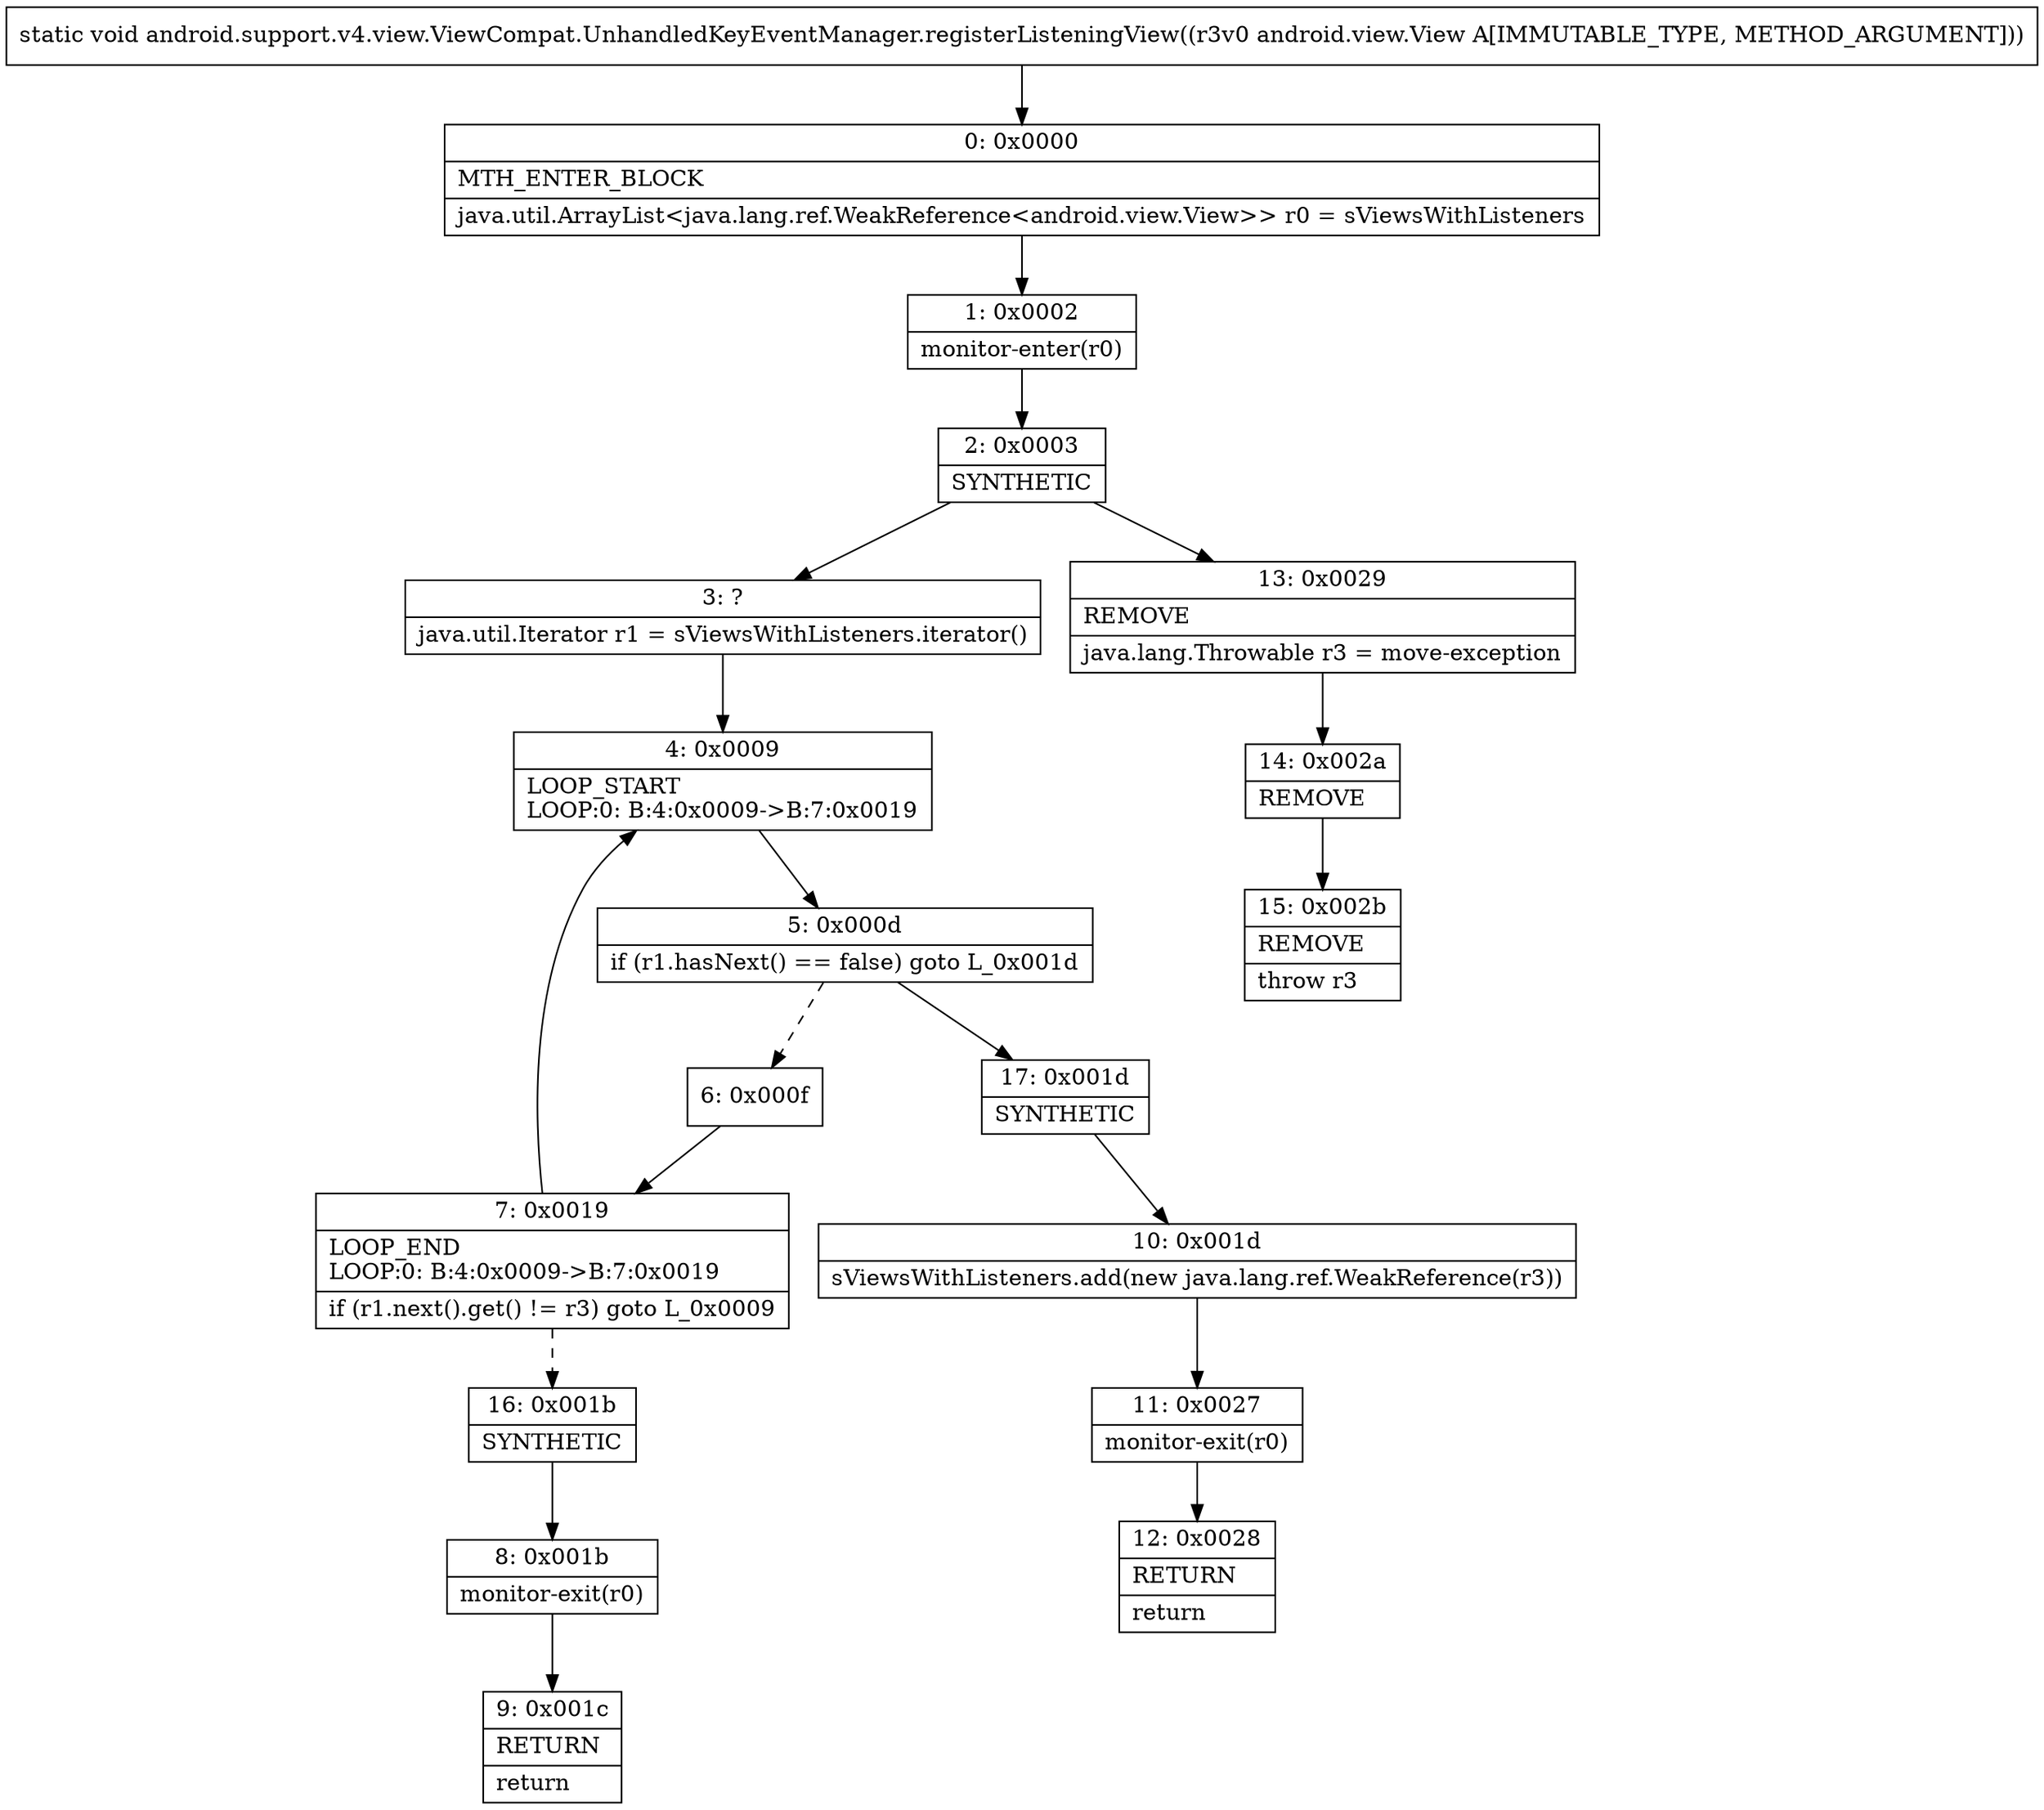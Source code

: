 digraph "CFG forandroid.support.v4.view.ViewCompat.UnhandledKeyEventManager.registerListeningView(Landroid\/view\/View;)V" {
Node_0 [shape=record,label="{0\:\ 0x0000|MTH_ENTER_BLOCK\l|java.util.ArrayList\<java.lang.ref.WeakReference\<android.view.View\>\> r0 = sViewsWithListeners\l}"];
Node_1 [shape=record,label="{1\:\ 0x0002|monitor\-enter(r0)\l}"];
Node_2 [shape=record,label="{2\:\ 0x0003|SYNTHETIC\l}"];
Node_3 [shape=record,label="{3\:\ ?|java.util.Iterator r1 = sViewsWithListeners.iterator()\l}"];
Node_4 [shape=record,label="{4\:\ 0x0009|LOOP_START\lLOOP:0: B:4:0x0009\-\>B:7:0x0019\l}"];
Node_5 [shape=record,label="{5\:\ 0x000d|if (r1.hasNext() == false) goto L_0x001d\l}"];
Node_6 [shape=record,label="{6\:\ 0x000f}"];
Node_7 [shape=record,label="{7\:\ 0x0019|LOOP_END\lLOOP:0: B:4:0x0009\-\>B:7:0x0019\l|if (r1.next().get() != r3) goto L_0x0009\l}"];
Node_8 [shape=record,label="{8\:\ 0x001b|monitor\-exit(r0)\l}"];
Node_9 [shape=record,label="{9\:\ 0x001c|RETURN\l|return\l}"];
Node_10 [shape=record,label="{10\:\ 0x001d|sViewsWithListeners.add(new java.lang.ref.WeakReference(r3))\l}"];
Node_11 [shape=record,label="{11\:\ 0x0027|monitor\-exit(r0)\l}"];
Node_12 [shape=record,label="{12\:\ 0x0028|RETURN\l|return\l}"];
Node_13 [shape=record,label="{13\:\ 0x0029|REMOVE\l|java.lang.Throwable r3 = move\-exception\l}"];
Node_14 [shape=record,label="{14\:\ 0x002a|REMOVE\l}"];
Node_15 [shape=record,label="{15\:\ 0x002b|REMOVE\l|throw r3\l}"];
Node_16 [shape=record,label="{16\:\ 0x001b|SYNTHETIC\l}"];
Node_17 [shape=record,label="{17\:\ 0x001d|SYNTHETIC\l}"];
MethodNode[shape=record,label="{static void android.support.v4.view.ViewCompat.UnhandledKeyEventManager.registerListeningView((r3v0 android.view.View A[IMMUTABLE_TYPE, METHOD_ARGUMENT])) }"];
MethodNode -> Node_0;
Node_0 -> Node_1;
Node_1 -> Node_2;
Node_2 -> Node_3;
Node_2 -> Node_13;
Node_3 -> Node_4;
Node_4 -> Node_5;
Node_5 -> Node_6[style=dashed];
Node_5 -> Node_17;
Node_6 -> Node_7;
Node_7 -> Node_4;
Node_7 -> Node_16[style=dashed];
Node_8 -> Node_9;
Node_10 -> Node_11;
Node_11 -> Node_12;
Node_13 -> Node_14;
Node_14 -> Node_15;
Node_16 -> Node_8;
Node_17 -> Node_10;
}

